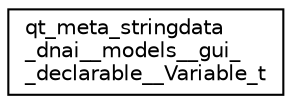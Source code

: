 digraph "Graphical Class Hierarchy"
{
  edge [fontname="Helvetica",fontsize="10",labelfontname="Helvetica",labelfontsize="10"];
  node [fontname="Helvetica",fontsize="10",shape=record];
  rankdir="LR";
  Node1 [label="qt_meta_stringdata\l_dnai__models__gui_\l_declarable__Variable_t",height=0.2,width=0.4,color="black", fillcolor="white", style="filled",URL="$structqt__meta__stringdata__dnai____models____gui____declarable_____variable__t.html"];
}
